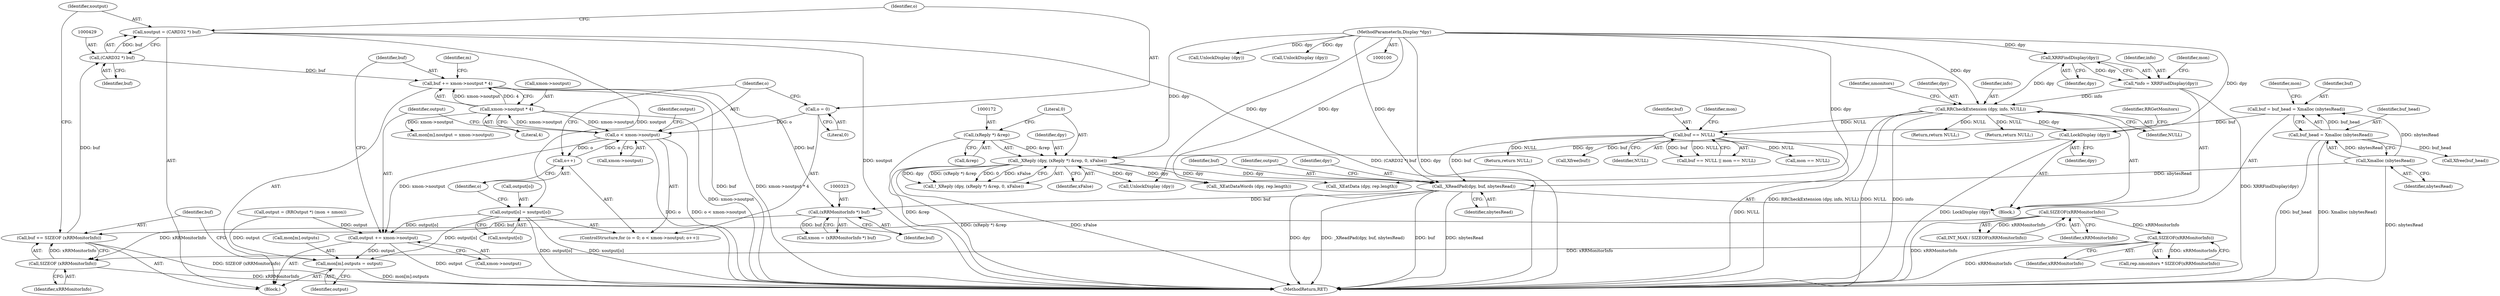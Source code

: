 digraph "0_libXrandr_a0df3e1c7728205e5c7650b2e6dce684139254a6@array" {
"1000442" [label="(Call,output[o] = xoutput[o])"];
"1000426" [label="(Call,xoutput = (CARD32 *) buf)"];
"1000428" [label="(Call,(CARD32 *) buf)"];
"1000422" [label="(Call,buf += SIZEOF (xRRMonitorInfo))"];
"1000424" [label="(Call,SIZEOF (xRRMonitorInfo))"];
"1000216" [label="(Call,SIZEOF(xRRMonitorInfo))"];
"1000201" [label="(Call,SIZEOF(xRRMonitorInfo))"];
"1000322" [label="(Call,(xRRMonitorInfo *) buf)"];
"1000454" [label="(Call,buf += xmon->noutput * 4)"];
"1000456" [label="(Call,xmon->noutput * 4)"];
"1000435" [label="(Call,o < xmon->noutput)"];
"1000432" [label="(Call,o = 0)"];
"1000440" [label="(Call,o++)"];
"1000299" [label="(Call,_XReadPad(dpy, buf, nbytesRead))"];
"1000169" [label="(Call,_XReply (dpy, (xReply *) &rep, 0, xFalse))"];
"1000138" [label="(Call,LockDisplay (dpy))"];
"1000129" [label="(Call,RRCheckExtension (dpy, info, NULL))"];
"1000109" [label="(Call,XRRFindDisplay(dpy))"];
"1000101" [label="(MethodParameterIn,Display *dpy)"];
"1000107" [label="(Call,*info = XRRFindDisplay(dpy))"];
"1000171" [label="(Call,(xReply *) &rep)"];
"1000278" [label="(Call,buf == NULL)"];
"1000266" [label="(Call,buf = buf_head = Xmalloc (nbytesRead))"];
"1000268" [label="(Call,buf_head = Xmalloc (nbytesRead))"];
"1000270" [label="(Call,Xmalloc (nbytesRead))"];
"1000415" [label="(Call,mon[m].outputs = output)"];
"1000449" [label="(Call,output += xmon->noutput)"];
"1000415" [label="(Call,mon[m].outputs = output)"];
"1000126" [label="(Identifier,mon)"];
"1000131" [label="(Identifier,info)"];
"1000280" [label="(Identifier,NULL)"];
"1000129" [label="(Call,RRCheckExtension (dpy, info, NULL))"];
"1000422" [label="(Call,buf += SIZEOF (xRRMonitorInfo))"];
"1000282" [label="(Identifier,mon)"];
"1000139" [label="(Identifier,dpy)"];
"1000455" [label="(Identifier,buf)"];
"1000170" [label="(Identifier,dpy)"];
"1000461" [label="(Call,Xfree(buf_head))"];
"1000446" [label="(Call,xoutput[o])"];
"1000271" [label="(Identifier,nbytesRead)"];
"1000269" [label="(Identifier,buf_head)"];
"1000454" [label="(Call,buf += xmon->noutput * 4)"];
"1000268" [label="(Call,buf_head = Xmalloc (nbytesRead))"];
"1000141" [label="(Identifier,RRGetMonitors)"];
"1000176" [label="(Identifier,xFalse)"];
"1000300" [label="(Identifier,dpy)"];
"1000424" [label="(Call,SIZEOF (xRRMonitorInfo))"];
"1000108" [label="(Identifier,info)"];
"1000440" [label="(Call,o++)"];
"1000460" [label="(Literal,4)"];
"1000138" [label="(Call,LockDisplay (dpy))"];
"1000277" [label="(Call,buf == NULL || mon == NULL)"];
"1000279" [label="(Identifier,buf)"];
"1000135" [label="(Identifier,nmonitors)"];
"1000199" [label="(Call,INT_MAX / SIZEOF(xRRMonitorInfo))"];
"1000273" [label="(Identifier,mon)"];
"1000110" [label="(Identifier,dpy)"];
"1000434" [label="(Literal,0)"];
"1000433" [label="(Identifier,o)"];
"1000217" [label="(Identifier,xRRMonitorInfo)"];
"1000435" [label="(Call,o < xmon->noutput)"];
"1000289" [label="(Call,_XEatDataWords (dpy, rep.length))"];
"1000320" [label="(Call,xmon = (xRRMonitorInfo *) buf)"];
"1000303" [label="(Call,output = (RROutput *) (mon + nmon))"];
"1000181" [label="(Return,return NULL;)"];
"1000299" [label="(Call,_XReadPad(dpy, buf, nbytesRead))"];
"1000432" [label="(Call,o = 0)"];
"1000302" [label="(Identifier,nbytesRead)"];
"1000226" [label="(Call,_XEatData (dpy, rep.length))"];
"1000267" [label="(Identifier,buf)"];
"1000421" [label="(Identifier,output)"];
"1000109" [label="(Call,XRRFindDisplay(dpy))"];
"1000443" [label="(Call,output[o])"];
"1000423" [label="(Identifier,buf)"];
"1000451" [label="(Call,xmon->noutput)"];
"1000270" [label="(Call,Xmalloc (nbytesRead))"];
"1000173" [label="(Call,&rep)"];
"1000450" [label="(Identifier,output)"];
"1000105" [label="(Block,)"];
"1000202" [label="(Identifier,xRRMonitorInfo)"];
"1000427" [label="(Identifier,xoutput)"];
"1000175" [label="(Literal,0)"];
"1000297" [label="(Return,return NULL;)"];
"1000285" [label="(Call,Xfree(buf))"];
"1000301" [label="(Identifier,buf)"];
"1000231" [label="(Call,UnlockDisplay (dpy))"];
"1000456" [label="(Call,xmon->noutput * 4)"];
"1000437" [label="(Call,xmon->noutput)"];
"1000234" [label="(Return,return NULL;)"];
"1000431" [label="(ControlStructure,for (o = 0; o < xmon->noutput; o++))"];
"1000426" [label="(Call,xoutput = (CARD32 *) buf)"];
"1000428" [label="(Call,(CARD32 *) buf)"];
"1000430" [label="(Identifier,buf)"];
"1000169" [label="(Call,_XReply (dpy, (xReply *) &rep, 0, xFalse))"];
"1000352" [label="(Call,mon[m].noutput = xmon->noutput)"];
"1000178" [label="(Call,UnlockDisplay (dpy))"];
"1000457" [label="(Call,xmon->noutput)"];
"1000278" [label="(Call,buf == NULL)"];
"1000216" [label="(Call,SIZEOF(xRRMonitorInfo))"];
"1000449" [label="(Call,output += xmon->noutput)"];
"1000318" [label="(Identifier,m)"];
"1000130" [label="(Identifier,dpy)"];
"1000444" [label="(Identifier,output)"];
"1000319" [label="(Block,)"];
"1000463" [label="(MethodReturn,RET)"];
"1000324" [label="(Identifier,buf)"];
"1000416" [label="(Call,mon[m].outputs)"];
"1000101" [label="(MethodParameterIn,Display *dpy)"];
"1000441" [label="(Identifier,o)"];
"1000132" [label="(Identifier,NULL)"];
"1000322" [label="(Call,(xRRMonitorInfo *) buf)"];
"1000201" [label="(Call,SIZEOF(xRRMonitorInfo))"];
"1000294" [label="(Call,UnlockDisplay (dpy))"];
"1000212" [label="(Call,rep.nmonitors * SIZEOF(xRRMonitorInfo))"];
"1000107" [label="(Call,*info = XRRFindDisplay(dpy))"];
"1000304" [label="(Identifier,output)"];
"1000168" [label="(Call,!_XReply (dpy, (xReply *) &rep, 0, xFalse))"];
"1000442" [label="(Call,output[o] = xoutput[o])"];
"1000425" [label="(Identifier,xRRMonitorInfo)"];
"1000266" [label="(Call,buf = buf_head = Xmalloc (nbytesRead))"];
"1000171" [label="(Call,(xReply *) &rep)"];
"1000436" [label="(Identifier,o)"];
"1000281" [label="(Call,mon == NULL)"];
"1000442" -> "1000431"  [label="AST: "];
"1000442" -> "1000446"  [label="CFG: "];
"1000443" -> "1000442"  [label="AST: "];
"1000446" -> "1000442"  [label="AST: "];
"1000441" -> "1000442"  [label="CFG: "];
"1000442" -> "1000463"  [label="DDG: output[o]"];
"1000442" -> "1000463"  [label="DDG: xoutput[o]"];
"1000442" -> "1000415"  [label="DDG: output[o]"];
"1000426" -> "1000442"  [label="DDG: xoutput"];
"1000442" -> "1000449"  [label="DDG: output[o]"];
"1000426" -> "1000319"  [label="AST: "];
"1000426" -> "1000428"  [label="CFG: "];
"1000427" -> "1000426"  [label="AST: "];
"1000428" -> "1000426"  [label="AST: "];
"1000433" -> "1000426"  [label="CFG: "];
"1000426" -> "1000463"  [label="DDG: (CARD32 *) buf"];
"1000426" -> "1000463"  [label="DDG: xoutput"];
"1000428" -> "1000426"  [label="DDG: buf"];
"1000428" -> "1000430"  [label="CFG: "];
"1000429" -> "1000428"  [label="AST: "];
"1000430" -> "1000428"  [label="AST: "];
"1000422" -> "1000428"  [label="DDG: buf"];
"1000428" -> "1000454"  [label="DDG: buf"];
"1000422" -> "1000319"  [label="AST: "];
"1000422" -> "1000424"  [label="CFG: "];
"1000423" -> "1000422"  [label="AST: "];
"1000424" -> "1000422"  [label="AST: "];
"1000427" -> "1000422"  [label="CFG: "];
"1000422" -> "1000463"  [label="DDG: SIZEOF (xRRMonitorInfo)"];
"1000424" -> "1000422"  [label="DDG: xRRMonitorInfo"];
"1000322" -> "1000422"  [label="DDG: buf"];
"1000424" -> "1000425"  [label="CFG: "];
"1000425" -> "1000424"  [label="AST: "];
"1000424" -> "1000463"  [label="DDG: xRRMonitorInfo"];
"1000216" -> "1000424"  [label="DDG: xRRMonitorInfo"];
"1000201" -> "1000424"  [label="DDG: xRRMonitorInfo"];
"1000216" -> "1000212"  [label="AST: "];
"1000216" -> "1000217"  [label="CFG: "];
"1000217" -> "1000216"  [label="AST: "];
"1000212" -> "1000216"  [label="CFG: "];
"1000216" -> "1000463"  [label="DDG: xRRMonitorInfo"];
"1000216" -> "1000212"  [label="DDG: xRRMonitorInfo"];
"1000201" -> "1000216"  [label="DDG: xRRMonitorInfo"];
"1000201" -> "1000199"  [label="AST: "];
"1000201" -> "1000202"  [label="CFG: "];
"1000202" -> "1000201"  [label="AST: "];
"1000199" -> "1000201"  [label="CFG: "];
"1000201" -> "1000463"  [label="DDG: xRRMonitorInfo"];
"1000201" -> "1000199"  [label="DDG: xRRMonitorInfo"];
"1000322" -> "1000320"  [label="AST: "];
"1000322" -> "1000324"  [label="CFG: "];
"1000323" -> "1000322"  [label="AST: "];
"1000324" -> "1000322"  [label="AST: "];
"1000320" -> "1000322"  [label="CFG: "];
"1000322" -> "1000320"  [label="DDG: buf"];
"1000454" -> "1000322"  [label="DDG: buf"];
"1000299" -> "1000322"  [label="DDG: buf"];
"1000454" -> "1000319"  [label="AST: "];
"1000454" -> "1000456"  [label="CFG: "];
"1000455" -> "1000454"  [label="AST: "];
"1000456" -> "1000454"  [label="AST: "];
"1000318" -> "1000454"  [label="CFG: "];
"1000454" -> "1000463"  [label="DDG: buf"];
"1000454" -> "1000463"  [label="DDG: xmon->noutput * 4"];
"1000456" -> "1000454"  [label="DDG: xmon->noutput"];
"1000456" -> "1000454"  [label="DDG: 4"];
"1000456" -> "1000460"  [label="CFG: "];
"1000457" -> "1000456"  [label="AST: "];
"1000460" -> "1000456"  [label="AST: "];
"1000456" -> "1000463"  [label="DDG: xmon->noutput"];
"1000456" -> "1000352"  [label="DDG: xmon->noutput"];
"1000456" -> "1000435"  [label="DDG: xmon->noutput"];
"1000435" -> "1000456"  [label="DDG: xmon->noutput"];
"1000435" -> "1000431"  [label="AST: "];
"1000435" -> "1000437"  [label="CFG: "];
"1000436" -> "1000435"  [label="AST: "];
"1000437" -> "1000435"  [label="AST: "];
"1000444" -> "1000435"  [label="CFG: "];
"1000450" -> "1000435"  [label="CFG: "];
"1000435" -> "1000463"  [label="DDG: o"];
"1000435" -> "1000463"  [label="DDG: o < xmon->noutput"];
"1000432" -> "1000435"  [label="DDG: o"];
"1000440" -> "1000435"  [label="DDG: o"];
"1000435" -> "1000440"  [label="DDG: o"];
"1000435" -> "1000449"  [label="DDG: xmon->noutput"];
"1000432" -> "1000431"  [label="AST: "];
"1000432" -> "1000434"  [label="CFG: "];
"1000433" -> "1000432"  [label="AST: "];
"1000434" -> "1000432"  [label="AST: "];
"1000436" -> "1000432"  [label="CFG: "];
"1000440" -> "1000431"  [label="AST: "];
"1000440" -> "1000441"  [label="CFG: "];
"1000441" -> "1000440"  [label="AST: "];
"1000436" -> "1000440"  [label="CFG: "];
"1000299" -> "1000105"  [label="AST: "];
"1000299" -> "1000302"  [label="CFG: "];
"1000300" -> "1000299"  [label="AST: "];
"1000301" -> "1000299"  [label="AST: "];
"1000302" -> "1000299"  [label="AST: "];
"1000304" -> "1000299"  [label="CFG: "];
"1000299" -> "1000463"  [label="DDG: _XReadPad(dpy, buf, nbytesRead)"];
"1000299" -> "1000463"  [label="DDG: buf"];
"1000299" -> "1000463"  [label="DDG: nbytesRead"];
"1000299" -> "1000463"  [label="DDG: dpy"];
"1000169" -> "1000299"  [label="DDG: dpy"];
"1000101" -> "1000299"  [label="DDG: dpy"];
"1000278" -> "1000299"  [label="DDG: buf"];
"1000270" -> "1000299"  [label="DDG: nbytesRead"];
"1000169" -> "1000168"  [label="AST: "];
"1000169" -> "1000176"  [label="CFG: "];
"1000170" -> "1000169"  [label="AST: "];
"1000171" -> "1000169"  [label="AST: "];
"1000175" -> "1000169"  [label="AST: "];
"1000176" -> "1000169"  [label="AST: "];
"1000168" -> "1000169"  [label="CFG: "];
"1000169" -> "1000463"  [label="DDG: xFalse"];
"1000169" -> "1000463"  [label="DDG: (xReply *) &rep"];
"1000169" -> "1000168"  [label="DDG: dpy"];
"1000169" -> "1000168"  [label="DDG: (xReply *) &rep"];
"1000169" -> "1000168"  [label="DDG: 0"];
"1000169" -> "1000168"  [label="DDG: xFalse"];
"1000138" -> "1000169"  [label="DDG: dpy"];
"1000101" -> "1000169"  [label="DDG: dpy"];
"1000171" -> "1000169"  [label="DDG: &rep"];
"1000169" -> "1000178"  [label="DDG: dpy"];
"1000169" -> "1000226"  [label="DDG: dpy"];
"1000169" -> "1000289"  [label="DDG: dpy"];
"1000138" -> "1000105"  [label="AST: "];
"1000138" -> "1000139"  [label="CFG: "];
"1000139" -> "1000138"  [label="AST: "];
"1000141" -> "1000138"  [label="CFG: "];
"1000138" -> "1000463"  [label="DDG: LockDisplay (dpy)"];
"1000129" -> "1000138"  [label="DDG: dpy"];
"1000101" -> "1000138"  [label="DDG: dpy"];
"1000129" -> "1000105"  [label="AST: "];
"1000129" -> "1000132"  [label="CFG: "];
"1000130" -> "1000129"  [label="AST: "];
"1000131" -> "1000129"  [label="AST: "];
"1000132" -> "1000129"  [label="AST: "];
"1000135" -> "1000129"  [label="CFG: "];
"1000129" -> "1000463"  [label="DDG: NULL"];
"1000129" -> "1000463"  [label="DDG: RRCheckExtension (dpy, info, NULL)"];
"1000129" -> "1000463"  [label="DDG: info"];
"1000109" -> "1000129"  [label="DDG: dpy"];
"1000101" -> "1000129"  [label="DDG: dpy"];
"1000107" -> "1000129"  [label="DDG: info"];
"1000129" -> "1000181"  [label="DDG: NULL"];
"1000129" -> "1000234"  [label="DDG: NULL"];
"1000129" -> "1000278"  [label="DDG: NULL"];
"1000109" -> "1000107"  [label="AST: "];
"1000109" -> "1000110"  [label="CFG: "];
"1000110" -> "1000109"  [label="AST: "];
"1000107" -> "1000109"  [label="CFG: "];
"1000109" -> "1000107"  [label="DDG: dpy"];
"1000101" -> "1000109"  [label="DDG: dpy"];
"1000101" -> "1000100"  [label="AST: "];
"1000101" -> "1000463"  [label="DDG: dpy"];
"1000101" -> "1000178"  [label="DDG: dpy"];
"1000101" -> "1000226"  [label="DDG: dpy"];
"1000101" -> "1000231"  [label="DDG: dpy"];
"1000101" -> "1000289"  [label="DDG: dpy"];
"1000101" -> "1000294"  [label="DDG: dpy"];
"1000107" -> "1000105"  [label="AST: "];
"1000108" -> "1000107"  [label="AST: "];
"1000126" -> "1000107"  [label="CFG: "];
"1000107" -> "1000463"  [label="DDG: XRRFindDisplay(dpy)"];
"1000171" -> "1000173"  [label="CFG: "];
"1000172" -> "1000171"  [label="AST: "];
"1000173" -> "1000171"  [label="AST: "];
"1000175" -> "1000171"  [label="CFG: "];
"1000171" -> "1000463"  [label="DDG: &rep"];
"1000278" -> "1000277"  [label="AST: "];
"1000278" -> "1000280"  [label="CFG: "];
"1000279" -> "1000278"  [label="AST: "];
"1000280" -> "1000278"  [label="AST: "];
"1000282" -> "1000278"  [label="CFG: "];
"1000277" -> "1000278"  [label="CFG: "];
"1000278" -> "1000463"  [label="DDG: NULL"];
"1000278" -> "1000277"  [label="DDG: buf"];
"1000278" -> "1000277"  [label="DDG: NULL"];
"1000266" -> "1000278"  [label="DDG: buf"];
"1000278" -> "1000281"  [label="DDG: NULL"];
"1000278" -> "1000285"  [label="DDG: buf"];
"1000278" -> "1000297"  [label="DDG: NULL"];
"1000266" -> "1000105"  [label="AST: "];
"1000266" -> "1000268"  [label="CFG: "];
"1000267" -> "1000266"  [label="AST: "];
"1000268" -> "1000266"  [label="AST: "];
"1000273" -> "1000266"  [label="CFG: "];
"1000268" -> "1000266"  [label="DDG: buf_head"];
"1000270" -> "1000266"  [label="DDG: nbytesRead"];
"1000268" -> "1000270"  [label="CFG: "];
"1000269" -> "1000268"  [label="AST: "];
"1000270" -> "1000268"  [label="AST: "];
"1000268" -> "1000463"  [label="DDG: buf_head"];
"1000268" -> "1000463"  [label="DDG: Xmalloc (nbytesRead)"];
"1000270" -> "1000268"  [label="DDG: nbytesRead"];
"1000268" -> "1000461"  [label="DDG: buf_head"];
"1000270" -> "1000271"  [label="CFG: "];
"1000271" -> "1000270"  [label="AST: "];
"1000270" -> "1000463"  [label="DDG: nbytesRead"];
"1000415" -> "1000319"  [label="AST: "];
"1000415" -> "1000421"  [label="CFG: "];
"1000416" -> "1000415"  [label="AST: "];
"1000421" -> "1000415"  [label="AST: "];
"1000423" -> "1000415"  [label="CFG: "];
"1000415" -> "1000463"  [label="DDG: mon[m].outputs"];
"1000303" -> "1000415"  [label="DDG: output"];
"1000449" -> "1000415"  [label="DDG: output"];
"1000449" -> "1000319"  [label="AST: "];
"1000449" -> "1000451"  [label="CFG: "];
"1000450" -> "1000449"  [label="AST: "];
"1000451" -> "1000449"  [label="AST: "];
"1000455" -> "1000449"  [label="CFG: "];
"1000449" -> "1000463"  [label="DDG: output"];
"1000303" -> "1000449"  [label="DDG: output"];
}
